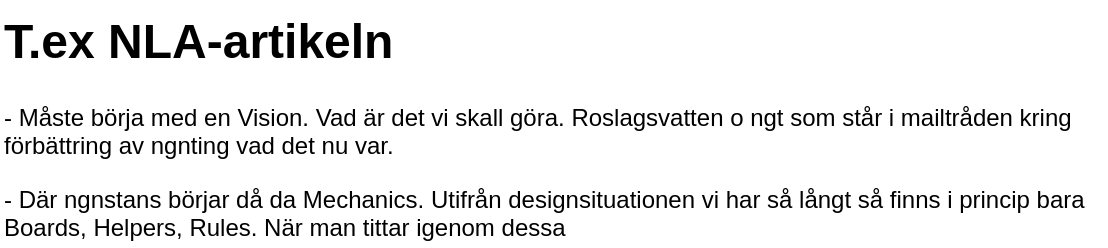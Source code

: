 <mxfile version="27.0.9">
  <diagram name="Sida-1" id="t9KWanAmZFUYflOlihMm">
    <mxGraphModel dx="1186" dy="542" grid="0" gridSize="10" guides="1" tooltips="1" connect="1" arrows="1" fold="1" page="0" pageScale="1" pageWidth="827" pageHeight="1169" math="0" shadow="0">
      <root>
        <mxCell id="0" />
        <mxCell id="1" parent="0" />
        <mxCell id="rYKpvPcKb7zvsIVrGrCI-1" value="&lt;h1 style=&quot;margin-top: 0px;&quot;&gt;T.ex NLA-artikeln&lt;/h1&gt;&lt;p&gt;- Måste börja med en Vision. Vad är det vi skall göra. Roslagsvatten o ngt som står i mailtråden kring förbättring av ngnting vad det nu var.&lt;/p&gt;&lt;p&gt;- Där ngnstans börjar då da Mechanics. Utifrån designsituationen vi har så långt så finns i princip bara Boards, Helpers, Rules. När man tittar igenom dessa&amp;nbsp;&lt;/p&gt;" style="text;html=1;whiteSpace=wrap;overflow=hidden;rounded=0;" parent="1" vertex="1">
          <mxGeometry x="-115" y="31" width="553" height="120" as="geometry" />
        </mxCell>
      </root>
    </mxGraphModel>
  </diagram>
</mxfile>
